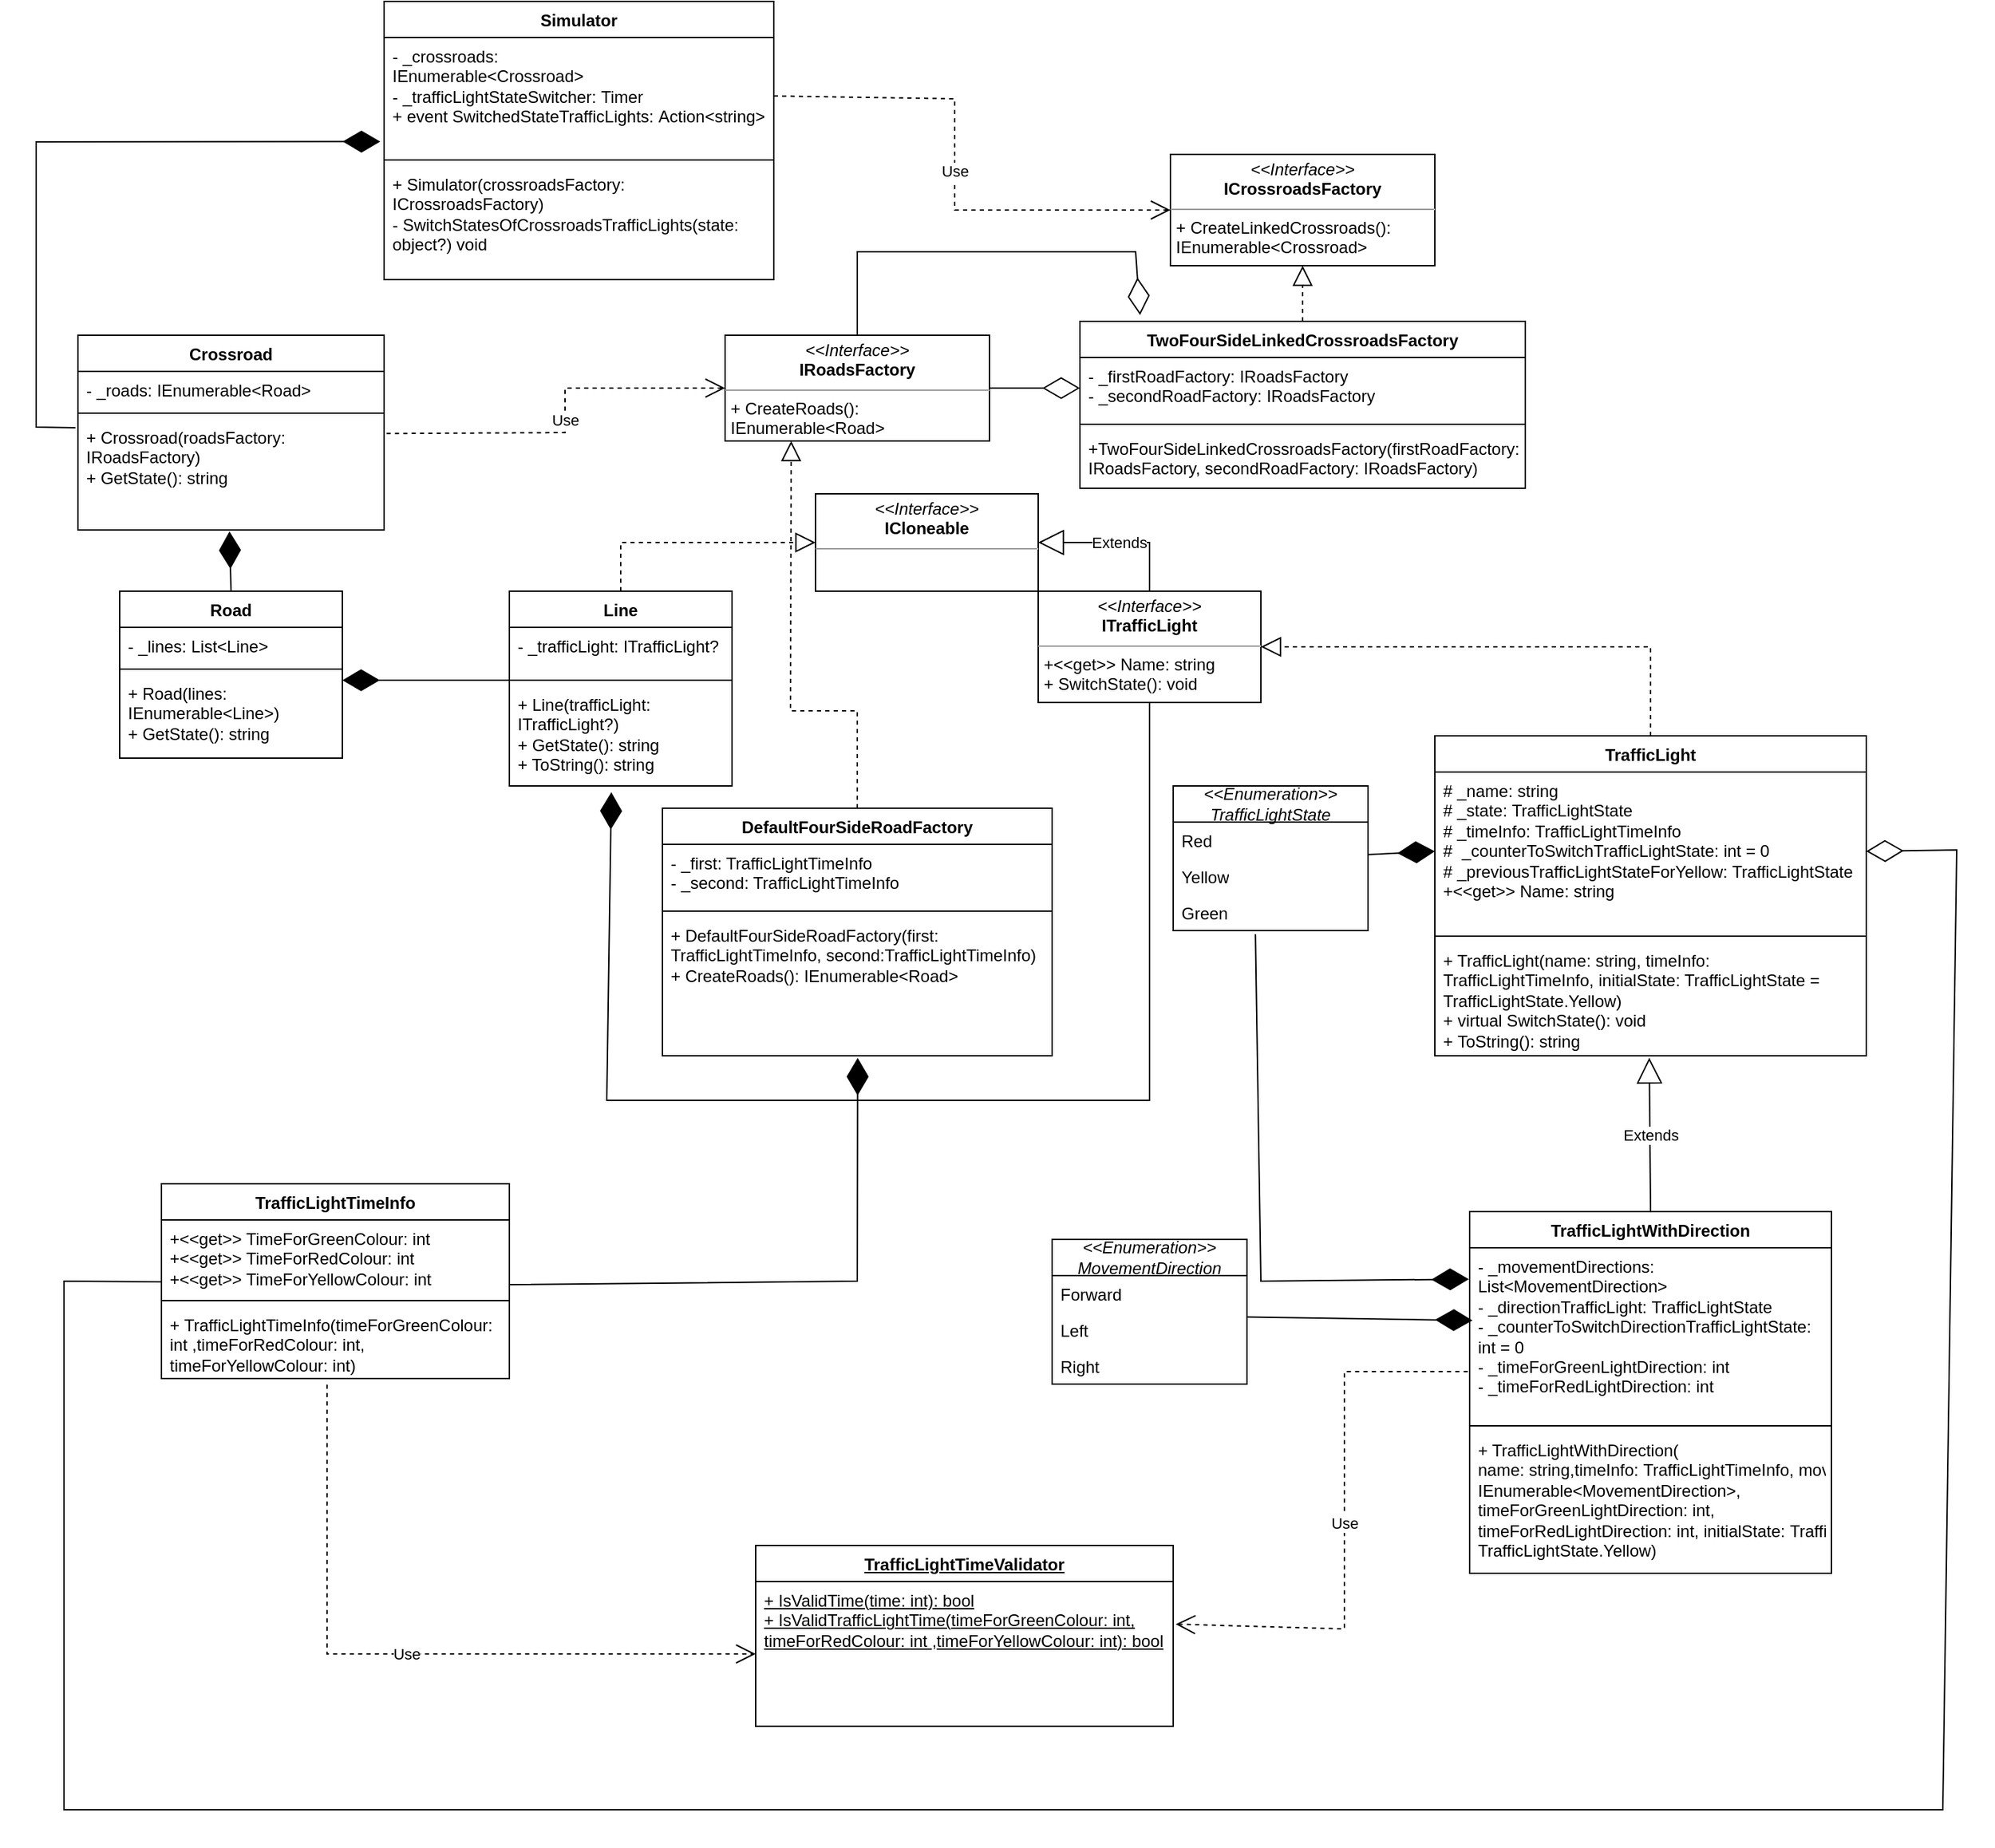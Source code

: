 <mxfile version="21.1.5" type="device">
  <diagram name="Страница 1" id="ysLRR0gjLfjZgEKt46dn">
    <mxGraphModel dx="2437" dy="1832" grid="1" gridSize="10" guides="1" tooltips="1" connect="1" arrows="1" fold="1" page="1" pageScale="1" pageWidth="827" pageHeight="1169" math="0" shadow="0">
      <root>
        <mxCell id="0" />
        <mxCell id="1" parent="0" />
        <mxCell id="goktt0rjScsz_pxcndXe-1" value="Crossroad" style="swimlane;fontStyle=1;align=center;verticalAlign=top;childLayout=stackLayout;horizontal=1;startSize=26;horizontalStack=0;resizeParent=1;resizeParentMax=0;resizeLast=0;collapsible=1;marginBottom=0;whiteSpace=wrap;html=1;" vertex="1" parent="1">
          <mxGeometry x="40" y="-590" width="220" height="140" as="geometry" />
        </mxCell>
        <mxCell id="goktt0rjScsz_pxcndXe-2" value="-&amp;nbsp;_roads: IEnumerable&amp;lt;Road&amp;gt;" style="text;strokeColor=none;fillColor=none;align=left;verticalAlign=top;spacingLeft=4;spacingRight=4;overflow=hidden;rotatable=0;points=[[0,0.5],[1,0.5]];portConstraint=eastwest;whiteSpace=wrap;html=1;" vertex="1" parent="goktt0rjScsz_pxcndXe-1">
          <mxGeometry y="26" width="220" height="26" as="geometry" />
        </mxCell>
        <mxCell id="goktt0rjScsz_pxcndXe-3" value="" style="line;strokeWidth=1;fillColor=none;align=left;verticalAlign=middle;spacingTop=-1;spacingLeft=3;spacingRight=3;rotatable=0;labelPosition=right;points=[];portConstraint=eastwest;strokeColor=inherit;" vertex="1" parent="goktt0rjScsz_pxcndXe-1">
          <mxGeometry y="52" width="220" height="8" as="geometry" />
        </mxCell>
        <mxCell id="goktt0rjScsz_pxcndXe-4" value="+&amp;nbsp;Crossroad(roadsFactory: IRoadsFactory)&lt;br&gt;+ GetState(): string&lt;br&gt;" style="text;strokeColor=none;fillColor=none;align=left;verticalAlign=top;spacingLeft=4;spacingRight=4;overflow=hidden;rotatable=0;points=[[0,0.5],[1,0.5]];portConstraint=eastwest;whiteSpace=wrap;html=1;" vertex="1" parent="goktt0rjScsz_pxcndXe-1">
          <mxGeometry y="60" width="220" height="80" as="geometry" />
        </mxCell>
        <mxCell id="goktt0rjScsz_pxcndXe-5" value="DefaultFourSideRoadFactory" style="swimlane;fontStyle=1;align=center;verticalAlign=top;childLayout=stackLayout;horizontal=1;startSize=26;horizontalStack=0;resizeParent=1;resizeParentMax=0;resizeLast=0;collapsible=1;marginBottom=0;whiteSpace=wrap;html=1;" vertex="1" parent="1">
          <mxGeometry x="460" y="-250" width="280" height="178" as="geometry" />
        </mxCell>
        <mxCell id="goktt0rjScsz_pxcndXe-6" value="- _first: TrafficLightTimeInfo&lt;br&gt;-&amp;nbsp;_second: TrafficLightTimeInfo" style="text;strokeColor=none;fillColor=none;align=left;verticalAlign=top;spacingLeft=4;spacingRight=4;overflow=hidden;rotatable=0;points=[[0,0.5],[1,0.5]];portConstraint=eastwest;whiteSpace=wrap;html=1;" vertex="1" parent="goktt0rjScsz_pxcndXe-5">
          <mxGeometry y="26" width="280" height="44" as="geometry" />
        </mxCell>
        <mxCell id="goktt0rjScsz_pxcndXe-7" value="" style="line;strokeWidth=1;fillColor=none;align=left;verticalAlign=middle;spacingTop=-1;spacingLeft=3;spacingRight=3;rotatable=0;labelPosition=right;points=[];portConstraint=eastwest;strokeColor=inherit;" vertex="1" parent="goktt0rjScsz_pxcndXe-5">
          <mxGeometry y="70" width="280" height="8" as="geometry" />
        </mxCell>
        <mxCell id="goktt0rjScsz_pxcndXe-8" value="+ DefaultFourSideRoadFactory(first: TrafficLightTimeInfo, second:TrafficLightTimeInfo)&lt;br style=&quot;border-color: var(--border-color);&quot;&gt;+ CreateRoads():&amp;nbsp;IEnumerable&amp;lt;Road&amp;gt;" style="text;strokeColor=none;fillColor=none;align=left;verticalAlign=top;spacingLeft=4;spacingRight=4;overflow=hidden;rotatable=0;points=[[0,0.5],[1,0.5]];portConstraint=eastwest;whiteSpace=wrap;html=1;" vertex="1" parent="goktt0rjScsz_pxcndXe-5">
          <mxGeometry y="78" width="280" height="100" as="geometry" />
        </mxCell>
        <mxCell id="goktt0rjScsz_pxcndXe-24" value="&lt;p style=&quot;margin:0px;margin-top:4px;text-align:center;&quot;&gt;&lt;i&gt;&amp;lt;&amp;lt;Interface&amp;gt;&amp;gt;&lt;/i&gt;&lt;br&gt;&lt;b&gt;ICrossroadsFactory&lt;/b&gt;&lt;br&gt;&lt;/p&gt;&lt;hr size=&quot;1&quot;&gt;&lt;p style=&quot;margin:0px;margin-left:4px;&quot;&gt;+&amp;nbsp;CreateLinkedCrossroads():&lt;/p&gt;&lt;p style=&quot;margin:0px;margin-left:4px;&quot;&gt;IEnumerable&amp;lt;Crossroad&amp;gt;&lt;/p&gt;" style="verticalAlign=top;align=left;overflow=fill;fontSize=12;fontFamily=Helvetica;html=1;whiteSpace=wrap;" vertex="1" parent="1">
          <mxGeometry x="825" y="-720" width="190" height="80" as="geometry" />
        </mxCell>
        <mxCell id="goktt0rjScsz_pxcndXe-25" value="&lt;p style=&quot;margin:0px;margin-top:4px;text-align:center;&quot;&gt;&lt;i&gt;&amp;lt;&amp;lt;Interface&amp;gt;&amp;gt;&lt;/i&gt;&lt;br&gt;&lt;b&gt;IRoadsFactory&lt;/b&gt;&lt;br&gt;&lt;/p&gt;&lt;hr size=&quot;1&quot;&gt;&lt;p style=&quot;margin:0px;margin-left:4px;&quot;&gt;+ CreateRoads():&lt;/p&gt;&lt;p style=&quot;margin:0px;margin-left:4px;&quot;&gt;IEnumerable&amp;lt;Road&amp;gt;&lt;br&gt;&lt;/p&gt;" style="verticalAlign=top;align=left;overflow=fill;fontSize=12;fontFamily=Helvetica;html=1;whiteSpace=wrap;" vertex="1" parent="1">
          <mxGeometry x="505" y="-590" width="190" height="76" as="geometry" />
        </mxCell>
        <mxCell id="goktt0rjScsz_pxcndXe-26" value="&lt;p style=&quot;margin:0px;margin-top:4px;text-align:center;&quot;&gt;&lt;i&gt;&amp;lt;&amp;lt;Interface&amp;gt;&amp;gt;&lt;/i&gt;&lt;br&gt;&lt;b&gt;ITrafficLight&lt;/b&gt;&lt;br&gt;&lt;/p&gt;&lt;hr size=&quot;1&quot;&gt;&lt;p style=&quot;margin:0px;margin-left:4px;&quot;&gt;+&amp;lt;&amp;lt;get&lt;span style=&quot;border-color: var(--border-color); color: var(--darkreader-text--highlight-color); font-family: inherit; font-size: var(--_pr-code-fs); font-style: inherit; font-variant-ligatures: inherit; font-variant-caps: inherit; font-weight: inherit; background-color: transparent;&quot;&gt;&amp;gt;&amp;gt;&amp;nbsp;&lt;/span&gt;Name: string&lt;br&gt;&lt;/p&gt;&lt;p style=&quot;margin:0px;margin-left:4px;&quot;&gt;+&amp;nbsp;SwitchState(): void&lt;/p&gt;" style="verticalAlign=top;align=left;overflow=fill;fontSize=12;fontFamily=Helvetica;html=1;whiteSpace=wrap;" vertex="1" parent="1">
          <mxGeometry x="730" y="-406" width="160" height="80" as="geometry" />
        </mxCell>
        <mxCell id="goktt0rjScsz_pxcndXe-28" value="Line" style="swimlane;fontStyle=1;align=center;verticalAlign=top;childLayout=stackLayout;horizontal=1;startSize=26;horizontalStack=0;resizeParent=1;resizeParentMax=0;resizeLast=0;collapsible=1;marginBottom=0;whiteSpace=wrap;html=1;" vertex="1" parent="1">
          <mxGeometry x="350" y="-406" width="160" height="140" as="geometry" />
        </mxCell>
        <mxCell id="goktt0rjScsz_pxcndXe-29" value="-&amp;nbsp;_trafficLight:&amp;nbsp;ITrafficLight?" style="text;strokeColor=none;fillColor=none;align=left;verticalAlign=top;spacingLeft=4;spacingRight=4;overflow=hidden;rotatable=0;points=[[0,0.5],[1,0.5]];portConstraint=eastwest;whiteSpace=wrap;html=1;" vertex="1" parent="goktt0rjScsz_pxcndXe-28">
          <mxGeometry y="26" width="160" height="34" as="geometry" />
        </mxCell>
        <mxCell id="goktt0rjScsz_pxcndXe-30" value="" style="line;strokeWidth=1;fillColor=none;align=left;verticalAlign=middle;spacingTop=-1;spacingLeft=3;spacingRight=3;rotatable=0;labelPosition=right;points=[];portConstraint=eastwest;strokeColor=inherit;" vertex="1" parent="goktt0rjScsz_pxcndXe-28">
          <mxGeometry y="60" width="160" height="8" as="geometry" />
        </mxCell>
        <mxCell id="goktt0rjScsz_pxcndXe-31" value="+ Line(trafficLight: ITrafficLight?)&lt;br&gt;+&amp;nbsp;GetState(): string&lt;br&gt;+ ToString(): string" style="text;strokeColor=none;fillColor=none;align=left;verticalAlign=top;spacingLeft=4;spacingRight=4;overflow=hidden;rotatable=0;points=[[0,0.5],[1,0.5]];portConstraint=eastwest;whiteSpace=wrap;html=1;" vertex="1" parent="goktt0rjScsz_pxcndXe-28">
          <mxGeometry y="68" width="160" height="72" as="geometry" />
        </mxCell>
        <mxCell id="goktt0rjScsz_pxcndXe-32" value="&lt;i style=&quot;border-color: var(--border-color);&quot;&gt;&amp;lt;&amp;lt;Enumeration&amp;gt;&amp;gt;&lt;br&gt;MovementDirection&lt;br&gt;&lt;/i&gt;" style="swimlane;fontStyle=0;childLayout=stackLayout;horizontal=1;startSize=26;fillColor=none;horizontalStack=0;resizeParent=1;resizeParentMax=0;resizeLast=0;collapsible=1;marginBottom=0;whiteSpace=wrap;html=1;" vertex="1" parent="1">
          <mxGeometry x="740" y="60" width="140" height="104" as="geometry" />
        </mxCell>
        <mxCell id="goktt0rjScsz_pxcndXe-33" value="Forward" style="text;strokeColor=none;fillColor=none;align=left;verticalAlign=top;spacingLeft=4;spacingRight=4;overflow=hidden;rotatable=0;points=[[0,0.5],[1,0.5]];portConstraint=eastwest;whiteSpace=wrap;html=1;" vertex="1" parent="goktt0rjScsz_pxcndXe-32">
          <mxGeometry y="26" width="140" height="26" as="geometry" />
        </mxCell>
        <mxCell id="goktt0rjScsz_pxcndXe-34" value="Left" style="text;strokeColor=none;fillColor=none;align=left;verticalAlign=top;spacingLeft=4;spacingRight=4;overflow=hidden;rotatable=0;points=[[0,0.5],[1,0.5]];portConstraint=eastwest;whiteSpace=wrap;html=1;" vertex="1" parent="goktt0rjScsz_pxcndXe-32">
          <mxGeometry y="52" width="140" height="26" as="geometry" />
        </mxCell>
        <mxCell id="goktt0rjScsz_pxcndXe-35" value="Right" style="text;strokeColor=none;fillColor=none;align=left;verticalAlign=top;spacingLeft=4;spacingRight=4;overflow=hidden;rotatable=0;points=[[0,0.5],[1,0.5]];portConstraint=eastwest;whiteSpace=wrap;html=1;" vertex="1" parent="goktt0rjScsz_pxcndXe-32">
          <mxGeometry y="78" width="140" height="26" as="geometry" />
        </mxCell>
        <mxCell id="goktt0rjScsz_pxcndXe-40" value="Road" style="swimlane;fontStyle=1;align=center;verticalAlign=top;childLayout=stackLayout;horizontal=1;startSize=26;horizontalStack=0;resizeParent=1;resizeParentMax=0;resizeLast=0;collapsible=1;marginBottom=0;whiteSpace=wrap;html=1;" vertex="1" parent="1">
          <mxGeometry x="70" y="-406" width="160" height="120" as="geometry" />
        </mxCell>
        <mxCell id="goktt0rjScsz_pxcndXe-41" value="-&amp;nbsp;_lines: List&amp;lt;Line&amp;gt;" style="text;strokeColor=none;fillColor=none;align=left;verticalAlign=top;spacingLeft=4;spacingRight=4;overflow=hidden;rotatable=0;points=[[0,0.5],[1,0.5]];portConstraint=eastwest;whiteSpace=wrap;html=1;" vertex="1" parent="goktt0rjScsz_pxcndXe-40">
          <mxGeometry y="26" width="160" height="26" as="geometry" />
        </mxCell>
        <mxCell id="goktt0rjScsz_pxcndXe-42" value="" style="line;strokeWidth=1;fillColor=none;align=left;verticalAlign=middle;spacingTop=-1;spacingLeft=3;spacingRight=3;rotatable=0;labelPosition=right;points=[];portConstraint=eastwest;strokeColor=inherit;" vertex="1" parent="goktt0rjScsz_pxcndXe-40">
          <mxGeometry y="52" width="160" height="8" as="geometry" />
        </mxCell>
        <mxCell id="goktt0rjScsz_pxcndXe-43" value="+ Road(lines: IEnumerable&amp;lt;Line&amp;gt;)&lt;br&gt;+&amp;nbsp;GetState(): string" style="text;strokeColor=none;fillColor=none;align=left;verticalAlign=top;spacingLeft=4;spacingRight=4;overflow=hidden;rotatable=0;points=[[0,0.5],[1,0.5]];portConstraint=eastwest;whiteSpace=wrap;html=1;" vertex="1" parent="goktt0rjScsz_pxcndXe-40">
          <mxGeometry y="60" width="160" height="60" as="geometry" />
        </mxCell>
        <mxCell id="goktt0rjScsz_pxcndXe-49" value="TrafficLight" style="swimlane;fontStyle=1;align=center;verticalAlign=top;childLayout=stackLayout;horizontal=1;startSize=26;horizontalStack=0;resizeParent=1;resizeParentMax=0;resizeLast=0;collapsible=1;marginBottom=0;whiteSpace=wrap;html=1;" vertex="1" parent="1">
          <mxGeometry x="1015" y="-302" width="310" height="230" as="geometry" />
        </mxCell>
        <mxCell id="goktt0rjScsz_pxcndXe-50" value="# _name:&amp;nbsp;string&lt;br&gt;#&amp;nbsp;_state:&amp;nbsp;TrafficLightState&lt;br&gt;#&amp;nbsp;_timeInfo:&amp;nbsp;TrafficLightTimeInfo&lt;br&gt;#&amp;nbsp;&amp;nbsp;_counterToSwitchTrafficLightState: int = 0&lt;br&gt;#&amp;nbsp;_previousTrafficLightStateForYellow:&amp;nbsp;TrafficLightState&lt;br&gt;+&amp;lt;&amp;lt;get&lt;span style=&quot;border-color: var(--border-color); color: var(--darkreader-text--highlight-color); font-family: inherit; font-size: var(--_pr-code-fs); font-style: inherit; font-variant-ligatures: inherit; font-variant-caps: inherit; font-weight: inherit; background-color: transparent;&quot;&gt;&amp;gt;&amp;gt; Name&lt;/span&gt;: string" style="text;strokeColor=none;fillColor=none;align=left;verticalAlign=top;spacingLeft=4;spacingRight=4;overflow=hidden;rotatable=0;points=[[0,0.5],[1,0.5]];portConstraint=eastwest;whiteSpace=wrap;html=1;" vertex="1" parent="goktt0rjScsz_pxcndXe-49">
          <mxGeometry y="26" width="310" height="114" as="geometry" />
        </mxCell>
        <mxCell id="goktt0rjScsz_pxcndXe-51" value="" style="line;strokeWidth=1;fillColor=none;align=left;verticalAlign=middle;spacingTop=-1;spacingLeft=3;spacingRight=3;rotatable=0;labelPosition=right;points=[];portConstraint=eastwest;strokeColor=inherit;" vertex="1" parent="goktt0rjScsz_pxcndXe-49">
          <mxGeometry y="140" width="310" height="8" as="geometry" />
        </mxCell>
        <mxCell id="goktt0rjScsz_pxcndXe-52" value="+ TrafficLight(name:&amp;nbsp;string, timeInfo: TrafficLightTimeInfo,&amp;nbsp;initialState: TrafficLightState = TrafficLightState.Yellow)&lt;br&gt;+ virtual SwitchState(): void&lt;br&gt;+&amp;nbsp;ToString(): string" style="text;strokeColor=none;fillColor=none;align=left;verticalAlign=top;spacingLeft=4;spacingRight=4;overflow=hidden;rotatable=0;points=[[0,0.5],[1,0.5]];portConstraint=eastwest;whiteSpace=wrap;html=1;" vertex="1" parent="goktt0rjScsz_pxcndXe-49">
          <mxGeometry y="148" width="310" height="82" as="geometry" />
        </mxCell>
        <mxCell id="goktt0rjScsz_pxcndXe-53" value="&lt;i style=&quot;border-color: var(--border-color);&quot;&gt;&amp;lt;&amp;lt;Enumeration&amp;gt;&amp;gt;&lt;br&gt;TrafficLightState&lt;br&gt;&lt;/i&gt;" style="swimlane;fontStyle=0;childLayout=stackLayout;horizontal=1;startSize=26;fillColor=none;horizontalStack=0;resizeParent=1;resizeParentMax=0;resizeLast=0;collapsible=1;marginBottom=0;whiteSpace=wrap;html=1;" vertex="1" parent="1">
          <mxGeometry x="827" y="-266" width="140" height="104" as="geometry" />
        </mxCell>
        <mxCell id="goktt0rjScsz_pxcndXe-54" value="Red" style="text;strokeColor=none;fillColor=none;align=left;verticalAlign=top;spacingLeft=4;spacingRight=4;overflow=hidden;rotatable=0;points=[[0,0.5],[1,0.5]];portConstraint=eastwest;whiteSpace=wrap;html=1;" vertex="1" parent="goktt0rjScsz_pxcndXe-53">
          <mxGeometry y="26" width="140" height="26" as="geometry" />
        </mxCell>
        <mxCell id="goktt0rjScsz_pxcndXe-55" value="Yellow" style="text;strokeColor=none;fillColor=none;align=left;verticalAlign=top;spacingLeft=4;spacingRight=4;overflow=hidden;rotatable=0;points=[[0,0.5],[1,0.5]];portConstraint=eastwest;whiteSpace=wrap;html=1;" vertex="1" parent="goktt0rjScsz_pxcndXe-53">
          <mxGeometry y="52" width="140" height="26" as="geometry" />
        </mxCell>
        <mxCell id="goktt0rjScsz_pxcndXe-56" value="Green" style="text;strokeColor=none;fillColor=none;align=left;verticalAlign=top;spacingLeft=4;spacingRight=4;overflow=hidden;rotatable=0;points=[[0,0.5],[1,0.5]];portConstraint=eastwest;whiteSpace=wrap;html=1;" vertex="1" parent="goktt0rjScsz_pxcndXe-53">
          <mxGeometry y="78" width="140" height="26" as="geometry" />
        </mxCell>
        <mxCell id="goktt0rjScsz_pxcndXe-57" value="TrafficLightTimeInfo" style="swimlane;fontStyle=1;align=center;verticalAlign=top;childLayout=stackLayout;horizontal=1;startSize=26;horizontalStack=0;resizeParent=1;resizeParentMax=0;resizeLast=0;collapsible=1;marginBottom=0;whiteSpace=wrap;html=1;" vertex="1" parent="1">
          <mxGeometry x="100" y="20" width="250" height="140" as="geometry" />
        </mxCell>
        <mxCell id="goktt0rjScsz_pxcndXe-58" value="+&amp;lt;&amp;lt;get&amp;gt;&amp;gt; TimeForGreenColour: int&lt;br&gt;+&amp;lt;&amp;lt;get&amp;gt;&amp;gt; TimeForRedColour: int&lt;br&gt;+&amp;lt;&amp;lt;get&amp;gt;&amp;gt; TimeForYellowColour: int" style="text;strokeColor=none;fillColor=none;align=left;verticalAlign=top;spacingLeft=4;spacingRight=4;overflow=hidden;rotatable=0;points=[[0,0.5],[1,0.5]];portConstraint=eastwest;whiteSpace=wrap;html=1;" vertex="1" parent="goktt0rjScsz_pxcndXe-57">
          <mxGeometry y="26" width="250" height="54" as="geometry" />
        </mxCell>
        <mxCell id="goktt0rjScsz_pxcndXe-59" value="" style="line;strokeWidth=1;fillColor=none;align=left;verticalAlign=middle;spacingTop=-1;spacingLeft=3;spacingRight=3;rotatable=0;labelPosition=right;points=[];portConstraint=eastwest;strokeColor=inherit;" vertex="1" parent="goktt0rjScsz_pxcndXe-57">
          <mxGeometry y="80" width="250" height="8" as="geometry" />
        </mxCell>
        <mxCell id="goktt0rjScsz_pxcndXe-60" value="+&amp;nbsp;TrafficLightTimeInfo(timeForGreenColour: int ,timeForRedColour: int, timeForYellowColour:&amp;nbsp;int)" style="text;strokeColor=none;fillColor=none;align=left;verticalAlign=top;spacingLeft=4;spacingRight=4;overflow=hidden;rotatable=0;points=[[0,0.5],[1,0.5]];portConstraint=eastwest;whiteSpace=wrap;html=1;" vertex="1" parent="goktt0rjScsz_pxcndXe-57">
          <mxGeometry y="88" width="250" height="52" as="geometry" />
        </mxCell>
        <mxCell id="goktt0rjScsz_pxcndXe-61" value="&lt;u&gt;TrafficLightTimeValidator&lt;/u&gt;" style="swimlane;fontStyle=1;align=center;verticalAlign=top;childLayout=stackLayout;horizontal=1;startSize=26;horizontalStack=0;resizeParent=1;resizeParentMax=0;resizeLast=0;collapsible=1;marginBottom=0;whiteSpace=wrap;html=1;" vertex="1" parent="1">
          <mxGeometry x="527" y="280" width="300" height="130" as="geometry" />
        </mxCell>
        <mxCell id="goktt0rjScsz_pxcndXe-62" value="&lt;u&gt;+ IsValidTime(&lt;/u&gt;&lt;u style=&quot;border-color: var(--border-color);&quot;&gt;time:&amp;nbsp;&lt;/u&gt;&lt;u&gt;int): bool&lt;br&gt;+ IsValidTrafficLightTime(&lt;/u&gt;&lt;u style=&quot;border-color: var(--border-color);&quot;&gt;timeForGreenColour:&amp;nbsp;&lt;/u&gt;&lt;u&gt;int,&lt;br&gt;&lt;/u&gt;&lt;u style=&quot;border-color: var(--border-color);&quot;&gt;timeForRedColour:&amp;nbsp;&lt;/u&gt;&lt;u&gt;int ,&lt;/u&gt;&lt;u style=&quot;border-color: var(--border-color);&quot;&gt;timeForYellowColour:&amp;nbsp;&lt;/u&gt;&lt;u&gt;int): bool&lt;br&gt;&lt;/u&gt;" style="text;strokeColor=none;fillColor=none;align=left;verticalAlign=top;spacingLeft=4;spacingRight=4;overflow=hidden;rotatable=0;points=[[0,0.5],[1,0.5]];portConstraint=eastwest;whiteSpace=wrap;html=1;" vertex="1" parent="goktt0rjScsz_pxcndXe-61">
          <mxGeometry y="26" width="300" height="104" as="geometry" />
        </mxCell>
        <mxCell id="goktt0rjScsz_pxcndXe-65" value="TrafficLightWithDirection" style="swimlane;fontStyle=1;align=center;verticalAlign=top;childLayout=stackLayout;horizontal=1;startSize=26;horizontalStack=0;resizeParent=1;resizeParentMax=0;resizeLast=0;collapsible=1;marginBottom=0;whiteSpace=wrap;html=1;" vertex="1" parent="1">
          <mxGeometry x="1040" y="40" width="260" height="260" as="geometry" />
        </mxCell>
        <mxCell id="goktt0rjScsz_pxcndXe-66" value="- _movementDirections: List&amp;lt;MovementDirection&amp;gt;&lt;br&gt;-&amp;nbsp;_directionTrafficLight:&amp;nbsp;TrafficLightState&lt;br&gt;-&amp;nbsp;_counterToSwitchDirectionTrafficLightState: int = 0&lt;br&gt;-&amp;nbsp;_timeForGreenLightDirection: int&lt;br&gt;-&amp;nbsp;_timeForRedLightDirection: int" style="text;strokeColor=none;fillColor=none;align=left;verticalAlign=top;spacingLeft=4;spacingRight=4;overflow=hidden;rotatable=0;points=[[0,0.5],[1,0.5]];portConstraint=eastwest;whiteSpace=wrap;html=1;" vertex="1" parent="goktt0rjScsz_pxcndXe-65">
          <mxGeometry y="26" width="260" height="124" as="geometry" />
        </mxCell>
        <mxCell id="goktt0rjScsz_pxcndXe-67" value="" style="line;strokeWidth=1;fillColor=none;align=left;verticalAlign=middle;spacingTop=-1;spacingLeft=3;spacingRight=3;rotatable=0;labelPosition=right;points=[];portConstraint=eastwest;strokeColor=inherit;" vertex="1" parent="goktt0rjScsz_pxcndXe-65">
          <mxGeometry y="150" width="260" height="8" as="geometry" />
        </mxCell>
        <mxCell id="goktt0rjScsz_pxcndXe-68" value="&lt;div&gt;+ TrafficLightWithDirection(&lt;/div&gt;name:&amp;nbsp;string,timeInfo:&amp;nbsp;TrafficLightTimeInfo,&amp;nbsp;movementDirections:&lt;span style=&quot;background-color: initial;&quot;&gt;&lt;br&gt;IEnumerable&amp;lt;MovementDirection&amp;gt;,&lt;br&gt;&lt;/span&gt;timeForGreenLightDirection:&amp;nbsp;int,&lt;br&gt;timeForRedLightDirection:&amp;nbsp;int, initialState:&amp;nbsp;&lt;span style=&quot;background-color: initial;&quot;&gt;TrafficLightState = TrafficLightState.Yellow)&lt;/span&gt;" style="text;strokeColor=none;fillColor=none;align=left;verticalAlign=top;spacingLeft=4;spacingRight=4;overflow=hidden;rotatable=0;points=[[0,0.5],[1,0.5]];portConstraint=eastwest;whiteSpace=wrap;html=1;" vertex="1" parent="goktt0rjScsz_pxcndXe-65">
          <mxGeometry y="158" width="260" height="102" as="geometry" />
        </mxCell>
        <mxCell id="goktt0rjScsz_pxcndXe-69" value="TwoFourSideLinkedCrossroadsFactory" style="swimlane;fontStyle=1;align=center;verticalAlign=top;childLayout=stackLayout;horizontal=1;startSize=26;horizontalStack=0;resizeParent=1;resizeParentMax=0;resizeLast=0;collapsible=1;marginBottom=0;whiteSpace=wrap;html=1;" vertex="1" parent="1">
          <mxGeometry x="760" y="-600" width="320" height="120" as="geometry" />
        </mxCell>
        <mxCell id="goktt0rjScsz_pxcndXe-70" value="-&amp;nbsp;_firstRoadFactory:&amp;nbsp;IRoadsFactory&lt;br&gt;-&amp;nbsp;_secondRoadFactory:&amp;nbsp;IRoadsFactory" style="text;strokeColor=none;fillColor=none;align=left;verticalAlign=top;spacingLeft=4;spacingRight=4;overflow=hidden;rotatable=0;points=[[0,0.5],[1,0.5]];portConstraint=eastwest;whiteSpace=wrap;html=1;" vertex="1" parent="goktt0rjScsz_pxcndXe-69">
          <mxGeometry y="26" width="320" height="44" as="geometry" />
        </mxCell>
        <mxCell id="goktt0rjScsz_pxcndXe-71" value="" style="line;strokeWidth=1;fillColor=none;align=left;verticalAlign=middle;spacingTop=-1;spacingLeft=3;spacingRight=3;rotatable=0;labelPosition=right;points=[];portConstraint=eastwest;strokeColor=inherit;" vertex="1" parent="goktt0rjScsz_pxcndXe-69">
          <mxGeometry y="70" width="320" height="8" as="geometry" />
        </mxCell>
        <mxCell id="goktt0rjScsz_pxcndXe-72" value="+TwoFourSideLinkedCrossroadsFactory(firstRoadFactory:&lt;br&gt;IRoadsFactory, secondRoadFactory: IRoadsFactory)" style="text;strokeColor=none;fillColor=none;align=left;verticalAlign=top;spacingLeft=4;spacingRight=4;overflow=hidden;rotatable=0;points=[[0,0.5],[1,0.5]];portConstraint=eastwest;whiteSpace=wrap;html=1;" vertex="1" parent="goktt0rjScsz_pxcndXe-69">
          <mxGeometry y="78" width="320" height="42" as="geometry" />
        </mxCell>
        <mxCell id="goktt0rjScsz_pxcndXe-75" value="Extends" style="endArrow=block;endSize=16;endFill=0;html=1;rounded=0;exitX=0.5;exitY=0;exitDx=0;exitDy=0;entryX=1;entryY=0.5;entryDx=0;entryDy=0;" edge="1" parent="1" source="goktt0rjScsz_pxcndXe-26" target="goktt0rjScsz_pxcndXe-27">
          <mxGeometry width="160" relative="1" as="geometry">
            <mxPoint x="1050" y="-620" as="sourcePoint" />
            <mxPoint x="740" y="-470" as="targetPoint" />
            <Array as="points">
              <mxPoint x="810" y="-441" />
            </Array>
            <mxPoint as="offset" />
          </mxGeometry>
        </mxCell>
        <mxCell id="goktt0rjScsz_pxcndXe-77" value="" style="endArrow=block;dashed=1;endFill=0;endSize=12;html=1;rounded=0;exitX=0.5;exitY=0;exitDx=0;exitDy=0;entryX=0;entryY=0.5;entryDx=0;entryDy=0;" edge="1" parent="1" source="goktt0rjScsz_pxcndXe-28" target="goktt0rjScsz_pxcndXe-27">
          <mxGeometry width="160" relative="1" as="geometry">
            <mxPoint x="490" y="-580" as="sourcePoint" />
            <mxPoint x="650" y="-580" as="targetPoint" />
            <Array as="points">
              <mxPoint x="430" y="-441" />
            </Array>
          </mxGeometry>
        </mxCell>
        <mxCell id="goktt0rjScsz_pxcndXe-78" value="" style="endArrow=block;dashed=1;endFill=0;endSize=12;html=1;rounded=0;exitX=0.5;exitY=0;exitDx=0;exitDy=0;entryX=1;entryY=0.5;entryDx=0;entryDy=0;" edge="1" parent="1" source="goktt0rjScsz_pxcndXe-49" target="goktt0rjScsz_pxcndXe-26">
          <mxGeometry width="160" relative="1" as="geometry">
            <mxPoint x="830" y="-380" as="sourcePoint" />
            <mxPoint x="990" y="-380" as="targetPoint" />
            <Array as="points">
              <mxPoint x="1170" y="-366" />
            </Array>
          </mxGeometry>
        </mxCell>
        <mxCell id="goktt0rjScsz_pxcndXe-79" value="Extends" style="endArrow=block;endSize=16;endFill=0;html=1;rounded=0;exitX=0.5;exitY=0;exitDx=0;exitDy=0;entryX=0.497;entryY=1.017;entryDx=0;entryDy=0;entryPerimeter=0;" edge="1" parent="1" source="goktt0rjScsz_pxcndXe-65" target="goktt0rjScsz_pxcndXe-52">
          <mxGeometry width="160" relative="1" as="geometry">
            <mxPoint x="890" y="20" as="sourcePoint" />
            <mxPoint x="1160" y="-80" as="targetPoint" />
          </mxGeometry>
        </mxCell>
        <mxCell id="goktt0rjScsz_pxcndXe-80" value="" style="endArrow=block;dashed=1;endFill=0;endSize=12;html=1;rounded=0;exitX=0.5;exitY=0;exitDx=0;exitDy=0;entryX=0.5;entryY=1;entryDx=0;entryDy=0;" edge="1" parent="1" source="goktt0rjScsz_pxcndXe-69" target="goktt0rjScsz_pxcndXe-24">
          <mxGeometry width="160" relative="1" as="geometry">
            <mxPoint x="610" y="-180" as="sourcePoint" />
            <mxPoint x="770" y="-180" as="targetPoint" />
          </mxGeometry>
        </mxCell>
        <mxCell id="goktt0rjScsz_pxcndXe-81" value="" style="endArrow=diamondThin;endFill=1;endSize=24;html=1;rounded=0;exitX=0.5;exitY=0;exitDx=0;exitDy=0;entryX=0.495;entryY=1.013;entryDx=0;entryDy=0;entryPerimeter=0;" edge="1" parent="1" source="goktt0rjScsz_pxcndXe-40" target="goktt0rjScsz_pxcndXe-4">
          <mxGeometry width="160" relative="1" as="geometry">
            <mxPoint x="146" y="-430" as="sourcePoint" />
            <mxPoint x="155" y="-490" as="targetPoint" />
          </mxGeometry>
        </mxCell>
        <mxCell id="goktt0rjScsz_pxcndXe-82" value="Use" style="endArrow=open;endSize=12;dashed=1;html=1;rounded=0;exitX=1.008;exitY=0.133;exitDx=0;exitDy=0;exitPerimeter=0;entryX=0;entryY=0.5;entryDx=0;entryDy=0;" edge="1" parent="1" source="goktt0rjScsz_pxcndXe-4" target="goktt0rjScsz_pxcndXe-25">
          <mxGeometry width="160" relative="1" as="geometry">
            <mxPoint x="580" y="-480" as="sourcePoint" />
            <mxPoint x="280" y="-740" as="targetPoint" />
            <Array as="points">
              <mxPoint x="390" y="-520" />
              <mxPoint x="390" y="-552" />
            </Array>
          </mxGeometry>
        </mxCell>
        <mxCell id="goktt0rjScsz_pxcndXe-83" value="" style="endArrow=diamondThin;endFill=1;endSize=24;html=1;rounded=0;entryX=0.458;entryY=1.062;entryDx=0;entryDy=0;entryPerimeter=0;exitX=0.5;exitY=1;exitDx=0;exitDy=0;" edge="1" parent="1" source="goktt0rjScsz_pxcndXe-26" target="goktt0rjScsz_pxcndXe-31">
          <mxGeometry width="160" relative="1" as="geometry">
            <mxPoint x="580" y="-380" as="sourcePoint" />
            <mxPoint x="740" y="-380" as="targetPoint" />
            <Array as="points">
              <mxPoint x="810" y="-40" />
              <mxPoint x="420" y="-40" />
            </Array>
          </mxGeometry>
        </mxCell>
        <mxCell id="goktt0rjScsz_pxcndXe-84" value="" style="endArrow=diamondThin;endFill=1;endSize=24;html=1;rounded=0;exitX=0;exitY=1.118;exitDx=0;exitDy=0;exitPerimeter=0;" edge="1" parent="1" source="goktt0rjScsz_pxcndXe-29">
          <mxGeometry width="160" relative="1" as="geometry">
            <mxPoint x="580" y="-280" as="sourcePoint" />
            <mxPoint x="230" y="-342" as="targetPoint" />
          </mxGeometry>
        </mxCell>
        <mxCell id="goktt0rjScsz_pxcndXe-85" value="" style="endArrow=diamondThin;endFill=1;endSize=24;html=1;rounded=0;entryX=-0.01;entryY=0.89;entryDx=0;entryDy=0;exitX=-0.008;exitY=0.081;exitDx=0;exitDy=0;exitPerimeter=0;entryPerimeter=0;" edge="1" parent="1" source="goktt0rjScsz_pxcndXe-4" target="goktt0rjScsz_pxcndXe-45">
          <mxGeometry width="160" relative="1" as="geometry">
            <mxPoint x="700" y="-360" as="sourcePoint" />
            <mxPoint x="860" y="-360" as="targetPoint" />
            <Array as="points">
              <mxPoint x="10" y="-524" />
              <mxPoint x="10" y="-729" />
            </Array>
          </mxGeometry>
        </mxCell>
        <mxCell id="goktt0rjScsz_pxcndXe-86" value="Use" style="endArrow=open;endSize=12;dashed=1;html=1;rounded=0;exitX=1;exitY=0.5;exitDx=0;exitDy=0;entryX=0;entryY=0.5;entryDx=0;entryDy=0;" edge="1" parent="1" source="goktt0rjScsz_pxcndXe-45" target="goktt0rjScsz_pxcndXe-24">
          <mxGeometry width="160" relative="1" as="geometry">
            <mxPoint x="580" y="-180" as="sourcePoint" />
            <mxPoint x="740" y="-180" as="targetPoint" />
            <Array as="points">
              <mxPoint x="670" y="-760" />
              <mxPoint x="670" y="-680" />
              <mxPoint x="720" y="-680" />
            </Array>
          </mxGeometry>
        </mxCell>
        <mxCell id="goktt0rjScsz_pxcndXe-87" value="" style="endArrow=diamondThin;endFill=1;endSize=24;html=1;rounded=0;entryX=0;entryY=0.5;entryDx=0;entryDy=0;exitX=0.999;exitY=-0.1;exitDx=0;exitDy=0;exitPerimeter=0;" edge="1" parent="1" source="goktt0rjScsz_pxcndXe-55" target="goktt0rjScsz_pxcndXe-50">
          <mxGeometry width="160" relative="1" as="geometry">
            <mxPoint x="920" y="-300" as="sourcePoint" />
            <mxPoint x="830" y="-251" as="targetPoint" />
          </mxGeometry>
        </mxCell>
        <mxCell id="goktt0rjScsz_pxcndXe-88" value="" style="endArrow=diamondThin;endFill=0;endSize=24;html=1;rounded=0;exitX=-0.002;exitY=0.823;exitDx=0;exitDy=0;exitPerimeter=0;entryX=1;entryY=0.5;entryDx=0;entryDy=0;" edge="1" parent="1" source="goktt0rjScsz_pxcndXe-58" target="goktt0rjScsz_pxcndXe-50">
          <mxGeometry width="160" relative="1" as="geometry">
            <mxPoint x="580" y="-180" as="sourcePoint" />
            <mxPoint x="1370" y="-230" as="targetPoint" />
            <Array as="points">
              <mxPoint x="30" y="90" />
              <mxPoint x="30" y="470" />
              <mxPoint x="1380" y="470" />
              <mxPoint x="1390" y="-220" />
            </Array>
          </mxGeometry>
        </mxCell>
        <mxCell id="goktt0rjScsz_pxcndXe-90" value="Use" style="endArrow=open;endSize=12;dashed=1;html=1;rounded=0;exitX=0.476;exitY=1.083;exitDx=0;exitDy=0;exitPerimeter=0;entryX=0;entryY=0.5;entryDx=0;entryDy=0;" edge="1" parent="1" source="goktt0rjScsz_pxcndXe-60" target="goktt0rjScsz_pxcndXe-62">
          <mxGeometry width="160" relative="1" as="geometry">
            <mxPoint x="580" y="20" as="sourcePoint" />
            <mxPoint x="490" y="330" as="targetPoint" />
            <Array as="points">
              <mxPoint x="219" y="358" />
            </Array>
          </mxGeometry>
        </mxCell>
        <mxCell id="goktt0rjScsz_pxcndXe-91" value="" style="endArrow=diamondThin;endFill=1;endSize=24;html=1;rounded=0;entryX=0.008;entryY=0.421;entryDx=0;entryDy=0;entryPerimeter=0;exitX=0.999;exitY=0.146;exitDx=0;exitDy=0;exitPerimeter=0;" edge="1" parent="1" source="goktt0rjScsz_pxcndXe-34" target="goktt0rjScsz_pxcndXe-66">
          <mxGeometry width="160" relative="1" as="geometry">
            <mxPoint x="850" y="130" as="sourcePoint" />
            <mxPoint x="740" y="20" as="targetPoint" />
          </mxGeometry>
        </mxCell>
        <mxCell id="goktt0rjScsz_pxcndXe-92" value="" style="endArrow=diamondThin;endFill=1;endSize=24;html=1;rounded=0;entryX=-0.002;entryY=0.182;entryDx=0;entryDy=0;entryPerimeter=0;exitX=0.422;exitY=1.101;exitDx=0;exitDy=0;exitPerimeter=0;" edge="1" parent="1" source="goktt0rjScsz_pxcndXe-56" target="goktt0rjScsz_pxcndXe-66">
          <mxGeometry width="160" relative="1" as="geometry">
            <mxPoint x="580" y="-80" as="sourcePoint" />
            <mxPoint x="740" y="-80" as="targetPoint" />
            <Array as="points">
              <mxPoint x="890" y="90" />
            </Array>
          </mxGeometry>
        </mxCell>
        <mxCell id="goktt0rjScsz_pxcndXe-93" value="Use" style="endArrow=open;endSize=12;dashed=1;html=1;rounded=0;exitX=-0.005;exitY=0.718;exitDx=0;exitDy=0;exitPerimeter=0;entryX=1.006;entryY=0.294;entryDx=0;entryDy=0;entryPerimeter=0;" edge="1" parent="1" source="goktt0rjScsz_pxcndXe-66" target="goktt0rjScsz_pxcndXe-62">
          <mxGeometry width="160" relative="1" as="geometry">
            <mxPoint x="580" y="-80" as="sourcePoint" />
            <mxPoint x="740" y="-80" as="targetPoint" />
            <Array as="points">
              <mxPoint x="950" y="155" />
              <mxPoint x="950" y="340" />
            </Array>
          </mxGeometry>
        </mxCell>
        <mxCell id="goktt0rjScsz_pxcndXe-94" value="" style="endArrow=diamondThin;endFill=0;endSize=24;html=1;rounded=0;entryX=0;entryY=0.5;entryDx=0;entryDy=0;exitX=1;exitY=0.5;exitDx=0;exitDy=0;" edge="1" parent="1" source="goktt0rjScsz_pxcndXe-25" target="goktt0rjScsz_pxcndXe-70">
          <mxGeometry width="160" relative="1" as="geometry">
            <mxPoint x="580" y="-200" as="sourcePoint" />
            <mxPoint x="740" y="-80" as="targetPoint" />
          </mxGeometry>
        </mxCell>
        <mxCell id="goktt0rjScsz_pxcndXe-44" value="Simulator" style="swimlane;fontStyle=1;align=center;verticalAlign=top;childLayout=stackLayout;horizontal=1;startSize=26;horizontalStack=0;resizeParent=1;resizeParentMax=0;resizeLast=0;collapsible=1;marginBottom=0;whiteSpace=wrap;html=1;" vertex="1" parent="1">
          <mxGeometry x="260" y="-830" width="280" height="200" as="geometry" />
        </mxCell>
        <mxCell id="goktt0rjScsz_pxcndXe-45" value="- _crossroads:&lt;br&gt;IEnumerable&amp;lt;Crossroad&amp;gt;&lt;br&gt;-&amp;nbsp;_trafficLightStateSwitcher:&amp;nbsp;Timer&lt;br&gt;+ event SwitchedStateTrafficLights:&amp;nbsp;Action&amp;lt;string&amp;gt;" style="text;strokeColor=none;fillColor=none;align=left;verticalAlign=top;spacingLeft=4;spacingRight=4;overflow=hidden;rotatable=0;points=[[0,0.5],[1,0.5]];portConstraint=eastwest;whiteSpace=wrap;html=1;" vertex="1" parent="goktt0rjScsz_pxcndXe-44">
          <mxGeometry y="26" width="280" height="84" as="geometry" />
        </mxCell>
        <mxCell id="goktt0rjScsz_pxcndXe-46" value="" style="line;strokeWidth=1;fillColor=none;align=left;verticalAlign=middle;spacingTop=-1;spacingLeft=3;spacingRight=3;rotatable=0;labelPosition=right;points=[];portConstraint=eastwest;strokeColor=inherit;" vertex="1" parent="goktt0rjScsz_pxcndXe-44">
          <mxGeometry y="110" width="280" height="8" as="geometry" />
        </mxCell>
        <mxCell id="goktt0rjScsz_pxcndXe-47" value="+ Simulator(crossroadsFactory:&amp;nbsp;&lt;br&gt;ICrossroadsFactory)&lt;br&gt;-&amp;nbsp;SwitchStatesOfCrossroadsTrafficLights(state:&amp;nbsp;&lt;br&gt;object?) void" style="text;strokeColor=none;fillColor=none;align=left;verticalAlign=top;spacingLeft=4;spacingRight=4;overflow=hidden;rotatable=0;points=[[0,0.5],[1,0.5]];portConstraint=eastwest;whiteSpace=wrap;html=1;" vertex="1" parent="goktt0rjScsz_pxcndXe-44">
          <mxGeometry y="118" width="280" height="82" as="geometry" />
        </mxCell>
        <mxCell id="goktt0rjScsz_pxcndXe-96" value="" style="endArrow=block;dashed=1;endFill=0;endSize=12;html=1;rounded=0;exitX=0.5;exitY=0;exitDx=0;exitDy=0;entryX=0.25;entryY=1;entryDx=0;entryDy=0;" edge="1" parent="1" source="goktt0rjScsz_pxcndXe-5" target="goktt0rjScsz_pxcndXe-25">
          <mxGeometry width="160" relative="1" as="geometry">
            <mxPoint x="670" y="-410" as="sourcePoint" />
            <mxPoint x="515" y="-482" as="targetPoint" />
            <Array as="points">
              <mxPoint x="600" y="-320" />
              <mxPoint x="552" y="-320" />
            </Array>
          </mxGeometry>
        </mxCell>
        <mxCell id="goktt0rjScsz_pxcndXe-27" value="&lt;p style=&quot;margin:0px;margin-top:4px;text-align:center;&quot;&gt;&lt;i&gt;&amp;lt;&amp;lt;Interface&amp;gt;&amp;gt;&lt;/i&gt;&lt;br&gt;&lt;b&gt;ICloneable&lt;/b&gt;&lt;br&gt;&lt;/p&gt;&lt;hr size=&quot;1&quot;&gt;&lt;p style=&quot;margin:0px;margin-left:4px;&quot;&gt;&lt;br&gt;&lt;/p&gt;" style="verticalAlign=top;align=left;overflow=fill;fontSize=12;fontFamily=Helvetica;html=1;whiteSpace=wrap;" vertex="1" parent="1">
          <mxGeometry x="570" y="-476" width="160" height="70" as="geometry" />
        </mxCell>
        <mxCell id="goktt0rjScsz_pxcndXe-97" value="" style="endArrow=diamondThin;endFill=1;endSize=24;html=1;rounded=0;exitX=1.001;exitY=0.861;exitDx=0;exitDy=0;exitPerimeter=0;entryX=0.501;entryY=1.015;entryDx=0;entryDy=0;entryPerimeter=0;" edge="1" parent="1" source="goktt0rjScsz_pxcndXe-58" target="goktt0rjScsz_pxcndXe-8">
          <mxGeometry width="160" relative="1" as="geometry">
            <mxPoint x="600" y="-90" as="sourcePoint" />
            <mxPoint x="760" y="-90" as="targetPoint" />
            <Array as="points">
              <mxPoint x="600" y="90" />
            </Array>
          </mxGeometry>
        </mxCell>
        <mxCell id="goktt0rjScsz_pxcndXe-99" value="" style="endArrow=diamondThin;endFill=0;endSize=24;html=1;rounded=0;exitX=0.5;exitY=0;exitDx=0;exitDy=0;entryX=0.135;entryY=-0.038;entryDx=0;entryDy=0;entryPerimeter=0;" edge="1" parent="1" source="goktt0rjScsz_pxcndXe-25" target="goktt0rjScsz_pxcndXe-69">
          <mxGeometry width="160" relative="1" as="geometry">
            <mxPoint x="600" y="-460" as="sourcePoint" />
            <mxPoint x="760" y="-460" as="targetPoint" />
            <Array as="points">
              <mxPoint x="600" y="-650" />
              <mxPoint x="800" y="-650" />
            </Array>
          </mxGeometry>
        </mxCell>
      </root>
    </mxGraphModel>
  </diagram>
</mxfile>
